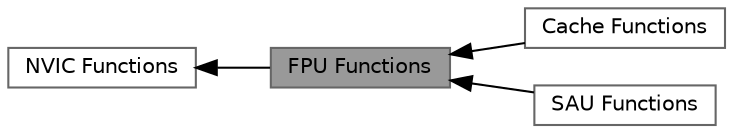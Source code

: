 digraph "FPU Functions"
{
 // LATEX_PDF_SIZE
  bgcolor="transparent";
  edge [fontname=Helvetica,fontsize=10,labelfontname=Helvetica,labelfontsize=10];
  node [fontname=Helvetica,fontsize=10,shape=box,height=0.2,width=0.4];
  rankdir=LR;
  Node4 [label="Cache Functions",height=0.2,width=0.4,color="grey40", fillcolor="white", style="filled",URL="$group___c_m_s_i_s___core___cache_functions.html",tooltip="Functions that configure Instruction and Data cache."];
  Node1 [label="FPU Functions",height=0.2,width=0.4,color="gray40", fillcolor="grey60", style="filled", fontcolor="black",tooltip="Function that provides FPU type."];
  Node2 [label="NVIC Functions",height=0.2,width=0.4,color="grey40", fillcolor="white", style="filled",URL="$group___c_m_s_i_s___core___n_v_i_c_functions.html",tooltip="Functions that manage interrupts and exceptions via the NVIC."];
  Node3 [label="SAU Functions",height=0.2,width=0.4,color="grey40", fillcolor="white", style="filled",URL="$group___c_m_s_i_s___core___s_a_u_functions.html",tooltip="Functions that configure the SAU."];
  Node2->Node1 [shape=plaintext, dir="back", style="solid"];
  Node1->Node3 [shape=plaintext, dir="back", style="solid"];
  Node1->Node4 [shape=plaintext, dir="back", style="solid"];
}
